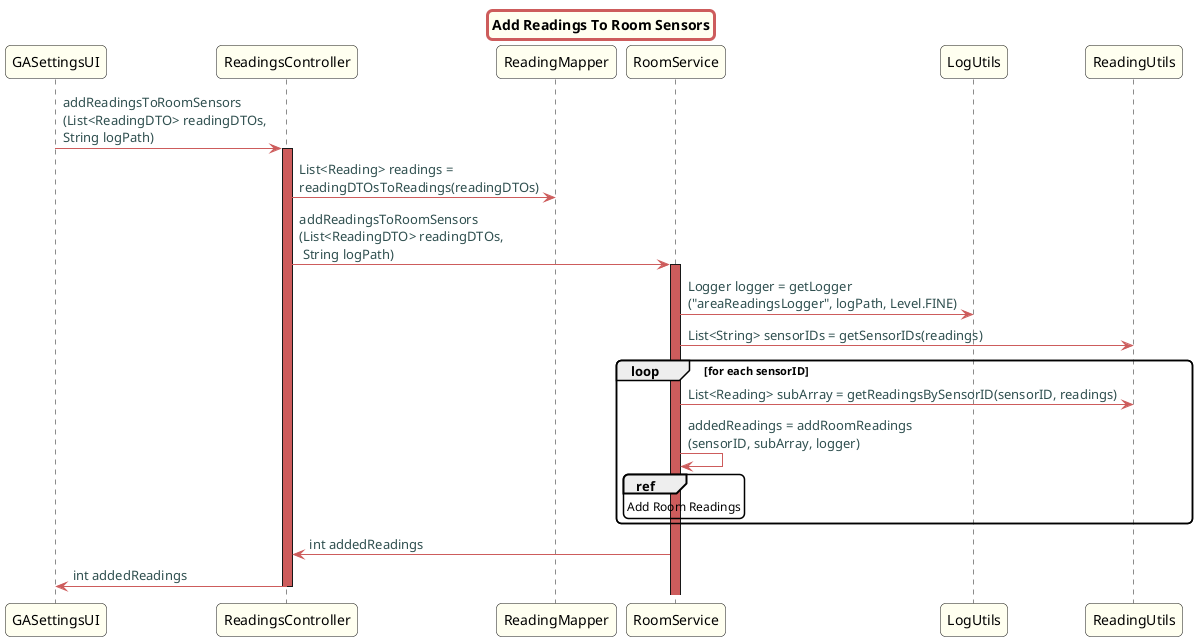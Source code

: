 @startuml

skinparam titleBorderRoundCorner 10
skinparam titleBorderThickness 3
skinparam titleBorderColor indianred
skinparam titleBackgroundColor ivory
skinparam FontName quicksand

skinparam actor {
  BorderColor indianred
  }

skinparam sequence {
  LifeLineBackgroundColor indianred
  ParticipantBackgroundColor ivory
}

skinparam roundcorner 10

skinparam component {
  arrowThickness 1
  ArrowFontName Verdana
  ArrowColor indianred
  ArrowFontColor darkslategrey
}

title Add Readings To Room Sensors
GASettingsUI -> ReadingsController: addReadingsToRoomSensors\n(List<ReadingDTO> readingDTOs, \nString logPath)
activate ReadingsController
ReadingsController -> ReadingMapper: List<Reading> readings = \nreadingDTOsToReadings(readingDTOs)
ReadingsController -> RoomService: addReadingsToRoomSensors\n(List<ReadingDTO> readingDTOs,\n String logPath)
activate RoomService

RoomService -> LogUtils: Logger logger = getLogger\n("areaReadingsLogger", logPath, Level.FINE)
RoomService -> ReadingUtils: List<String> sensorIDs = getSensorIDs(readings)


loop for each sensorID
RoomService -> ReadingUtils: List<Reading> subArray = getReadingsBySensorID(sensorID, readings)

RoomService -> RoomService: addedReadings = addRoomReadings\n(sensorID, subArray, logger)
ref over RoomService
Add Room Readings
end ref
end

RoomService -> ReadingsController: int addedReadings
ReadingsController -> GASettingsUI: int addedReadings

deactivate ReadingsController

@enduml